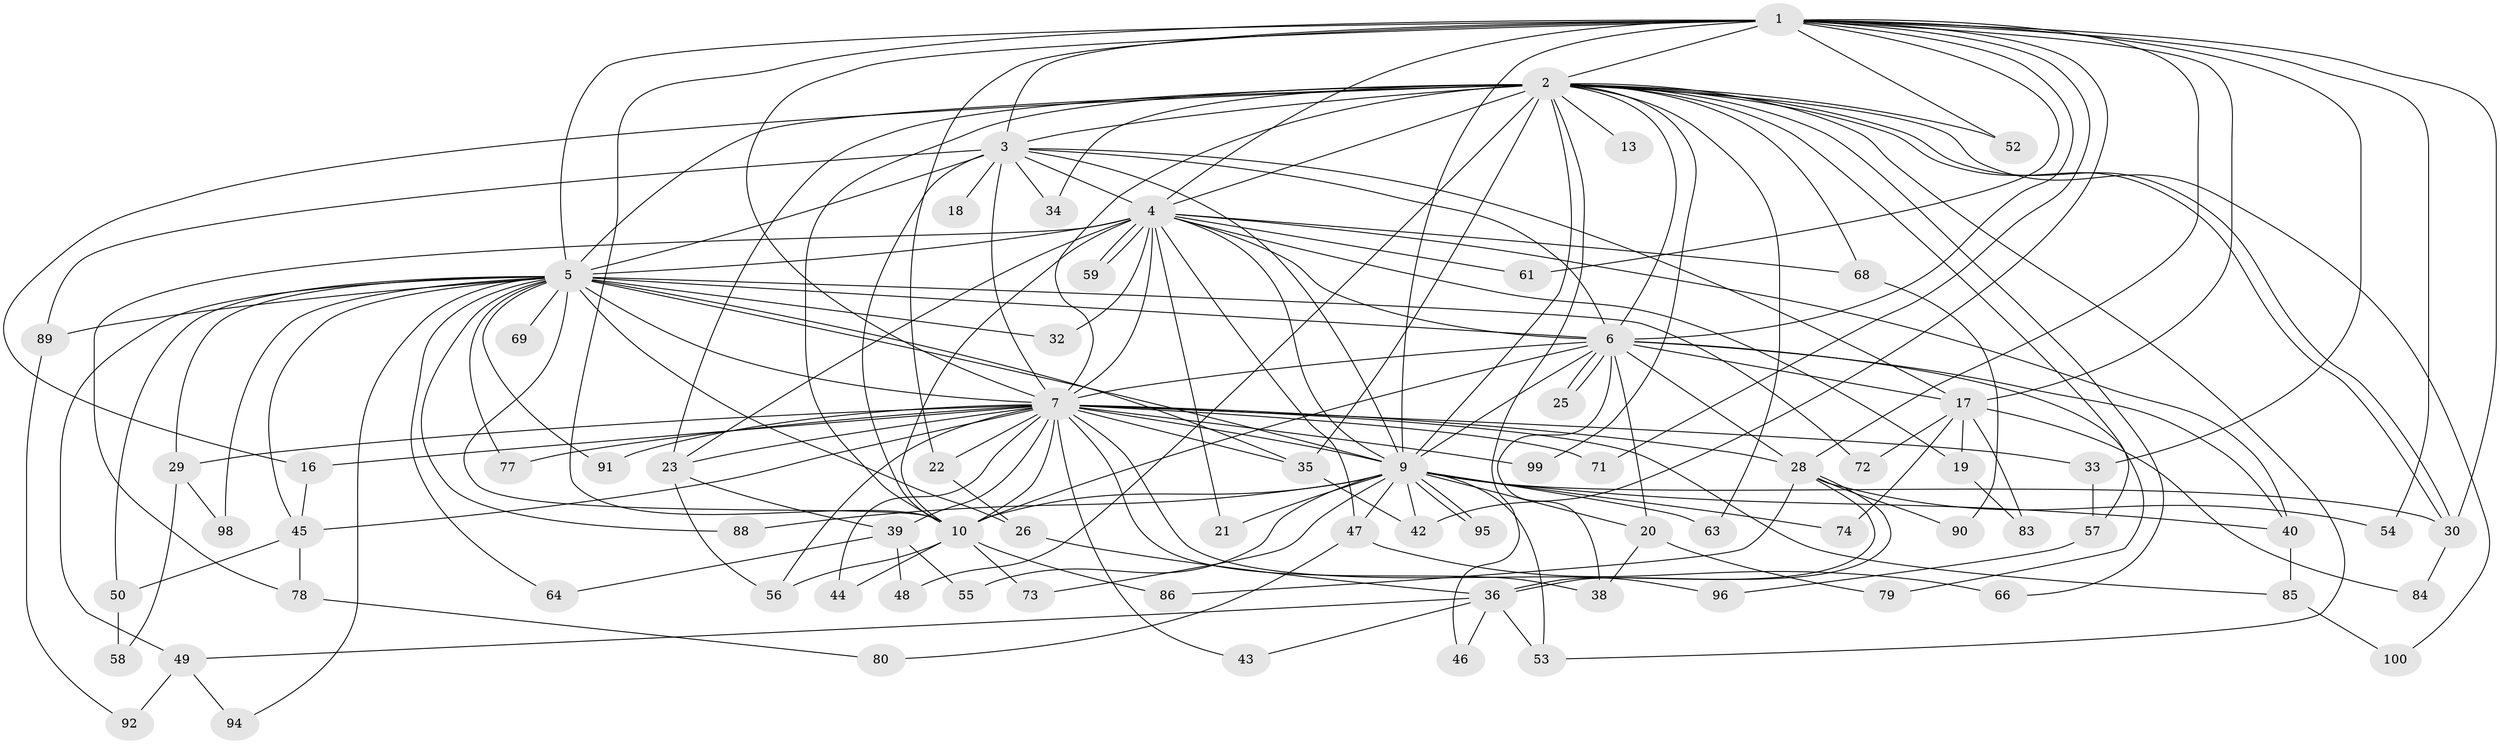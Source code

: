 // original degree distribution, {20: 0.02, 22: 0.02, 14: 0.01, 19: 0.02, 24: 0.01, 23: 0.01, 13: 0.01, 10: 0.01, 2: 0.56, 3: 0.18, 8: 0.03, 4: 0.08, 5: 0.03, 7: 0.01}
// Generated by graph-tools (version 1.1) at 2025/38/02/21/25 10:38:52]
// undirected, 77 vertices, 182 edges
graph export_dot {
graph [start="1"]
  node [color=gray90,style=filled];
  1 [super="+24"];
  2 [super="+11"];
  3 [super="+14"];
  4 [super="+12"];
  5 [super="+8"];
  6 [super="+27"];
  7 [super="+15"];
  9 [super="+76"];
  10 [super="+31"];
  13;
  16;
  17 [super="+60"];
  18;
  19;
  20 [super="+81"];
  21;
  22;
  23 [super="+51"];
  25;
  26;
  28 [super="+37"];
  29;
  30 [super="+82"];
  32;
  33;
  34;
  35 [super="+41"];
  36 [super="+97"];
  38 [super="+87"];
  39;
  40 [super="+62"];
  42 [super="+70"];
  43;
  44;
  45 [super="+75"];
  46;
  47;
  48;
  49 [super="+67"];
  50;
  52;
  53 [super="+93"];
  54;
  55;
  56 [super="+65"];
  57;
  58;
  59;
  61;
  63;
  64;
  66;
  68;
  69;
  71;
  72;
  73;
  74;
  77;
  78;
  79;
  80;
  83;
  84;
  85;
  86;
  88;
  89;
  90;
  91;
  92;
  94;
  95;
  96;
  98;
  99;
  100;
  1 -- 2;
  1 -- 3;
  1 -- 4 [weight=2];
  1 -- 5 [weight=2];
  1 -- 6;
  1 -- 7;
  1 -- 9;
  1 -- 10;
  1 -- 22;
  1 -- 28;
  1 -- 33;
  1 -- 42;
  1 -- 52;
  1 -- 54;
  1 -- 61;
  1 -- 71;
  1 -- 30;
  1 -- 17;
  2 -- 3 [weight=2];
  2 -- 4;
  2 -- 5 [weight=3];
  2 -- 6;
  2 -- 7 [weight=2];
  2 -- 9;
  2 -- 10;
  2 -- 16;
  2 -- 30;
  2 -- 30;
  2 -- 34;
  2 -- 46;
  2 -- 48;
  2 -- 53;
  2 -- 63;
  2 -- 66;
  2 -- 99;
  2 -- 100;
  2 -- 35;
  2 -- 68;
  2 -- 13;
  2 -- 52;
  2 -- 57;
  2 -- 23;
  3 -- 4;
  3 -- 5 [weight=2];
  3 -- 6;
  3 -- 7;
  3 -- 9;
  3 -- 10;
  3 -- 17;
  3 -- 18 [weight=2];
  3 -- 34;
  3 -- 89;
  4 -- 5 [weight=3];
  4 -- 6;
  4 -- 7;
  4 -- 9;
  4 -- 10;
  4 -- 19;
  4 -- 21;
  4 -- 23;
  4 -- 32;
  4 -- 40;
  4 -- 47;
  4 -- 59;
  4 -- 59;
  4 -- 61;
  4 -- 68;
  4 -- 78;
  5 -- 6 [weight=2];
  5 -- 7 [weight=2];
  5 -- 9 [weight=2];
  5 -- 10 [weight=3];
  5 -- 26;
  5 -- 29;
  5 -- 32;
  5 -- 35;
  5 -- 49 [weight=2];
  5 -- 64;
  5 -- 88;
  5 -- 89;
  5 -- 98;
  5 -- 69;
  5 -- 72;
  5 -- 77;
  5 -- 91;
  5 -- 94;
  5 -- 45;
  5 -- 50;
  6 -- 7 [weight=2];
  6 -- 9;
  6 -- 10;
  6 -- 17;
  6 -- 20;
  6 -- 25;
  6 -- 25;
  6 -- 28;
  6 -- 38 [weight=2];
  6 -- 79;
  6 -- 40;
  7 -- 9;
  7 -- 10;
  7 -- 16;
  7 -- 29;
  7 -- 33;
  7 -- 38;
  7 -- 39;
  7 -- 43;
  7 -- 56;
  7 -- 71;
  7 -- 77;
  7 -- 91;
  7 -- 96;
  7 -- 99;
  7 -- 44;
  7 -- 85;
  7 -- 22;
  7 -- 23;
  7 -- 45;
  7 -- 28;
  7 -- 35;
  9 -- 10;
  9 -- 20;
  9 -- 21;
  9 -- 40;
  9 -- 42;
  9 -- 47;
  9 -- 55;
  9 -- 63;
  9 -- 73;
  9 -- 74;
  9 -- 88;
  9 -- 95;
  9 -- 95;
  9 -- 30;
  9 -- 53;
  10 -- 44;
  10 -- 73;
  10 -- 86;
  10 -- 56;
  16 -- 45;
  17 -- 19;
  17 -- 72;
  17 -- 74;
  17 -- 83;
  17 -- 84;
  19 -- 83;
  20 -- 79;
  20 -- 38;
  22 -- 26;
  23 -- 39;
  23 -- 56;
  26 -- 36;
  28 -- 36;
  28 -- 36;
  28 -- 54;
  28 -- 86;
  28 -- 90;
  29 -- 58;
  29 -- 98;
  30 -- 84;
  33 -- 57;
  35 -- 42;
  36 -- 43;
  36 -- 46;
  36 -- 49;
  36 -- 53;
  39 -- 48;
  39 -- 55;
  39 -- 64;
  40 -- 85;
  45 -- 50;
  45 -- 78;
  47 -- 66;
  47 -- 80;
  49 -- 94;
  49 -- 92;
  50 -- 58;
  57 -- 96;
  68 -- 90;
  78 -- 80;
  85 -- 100;
  89 -- 92;
}
